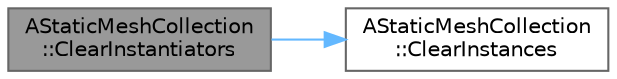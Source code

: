 digraph "AStaticMeshCollection::ClearInstantiators"
{
 // INTERACTIVE_SVG=YES
 // LATEX_PDF_SIZE
  bgcolor="transparent";
  edge [fontname=Helvetica,fontsize=10,labelfontname=Helvetica,labelfontsize=10];
  node [fontname=Helvetica,fontsize=10,shape=box,height=0.2,width=0.4];
  rankdir="LR";
  Node1 [id="Node000001",label="AStaticMeshCollection\l::ClearInstantiators",height=0.2,width=0.4,color="gray40", fillcolor="grey60", style="filled", fontcolor="black",tooltip="Clear the instances too."];
  Node1 -> Node2 [id="edge1_Node000001_Node000002",color="steelblue1",style="solid",tooltip=" "];
  Node2 [id="Node000002",label="AStaticMeshCollection\l::ClearInstances",height=0.2,width=0.4,color="grey40", fillcolor="white", style="filled",URL="$d8/dc2/classAStaticMeshCollection.html#a92c83a86e2b845649c7d72c44b57f3ce",tooltip=" "];
}
